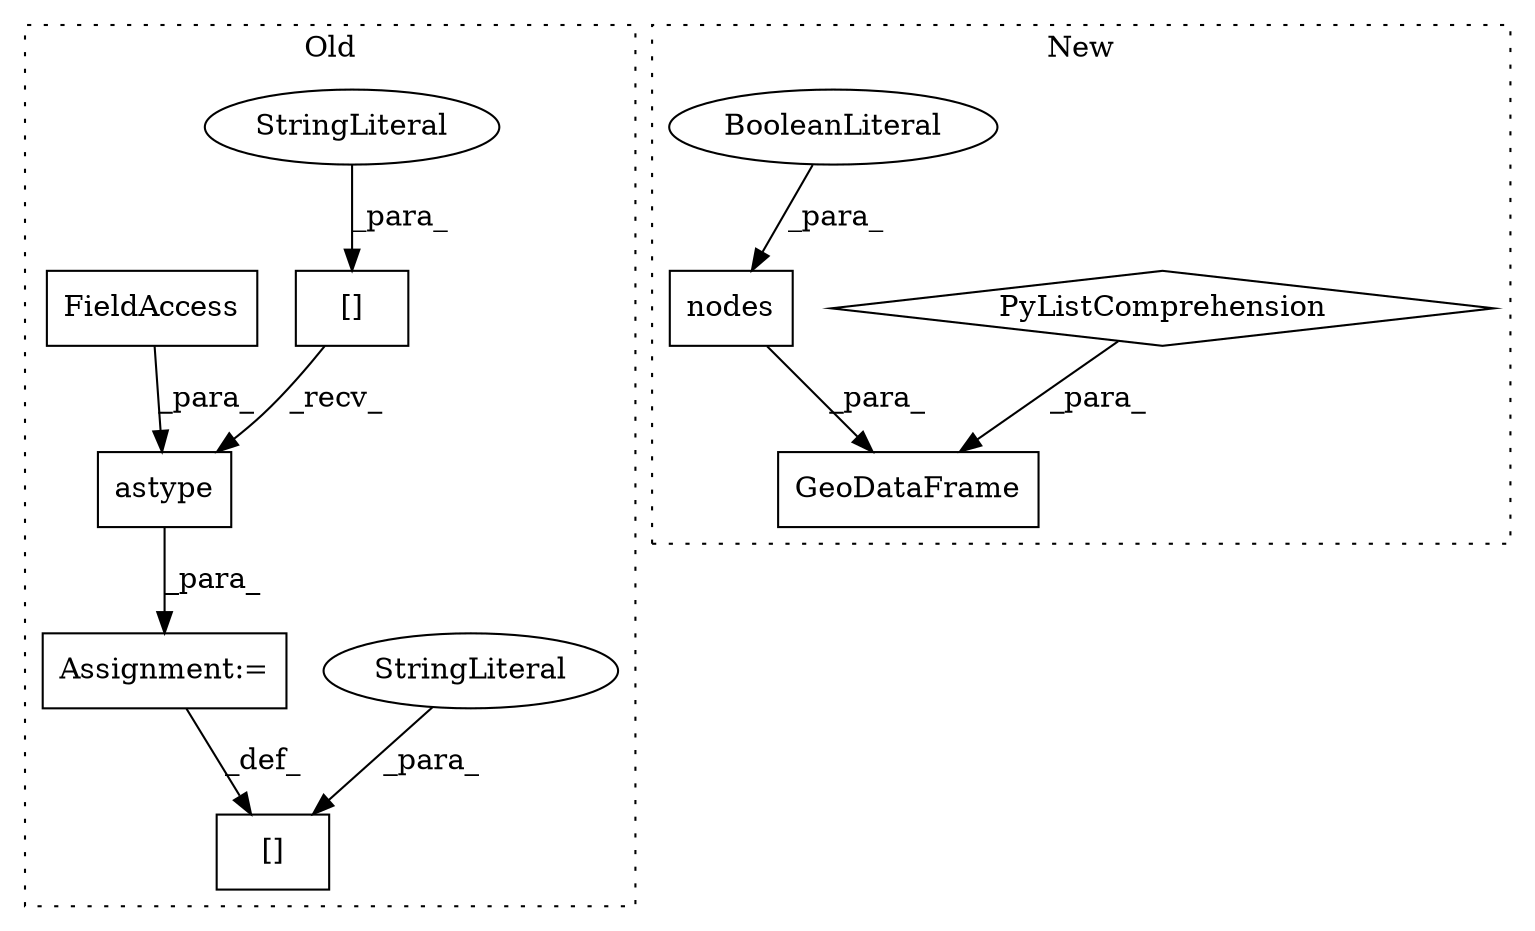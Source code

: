 digraph G {
subgraph cluster0 {
1 [label="[]" a="2" s="2778,2795" l="10,1" shape="box"];
3 [label="StringLiteral" a="45" s="2788" l="7" shape="ellipse"];
4 [label="Assignment:=" a="7" s="2796" l="1" shape="box"];
5 [label="astype" a="32" s="2816,2834" l="7,1" shape="box"];
6 [label="[]" a="2" s="2797,2814" l="10,1" shape="box"];
8 [label="StringLiteral" a="45" s="2807" l="7" shape="ellipse"];
11 [label="FieldAccess" a="22" s="2823" l="11" shape="box"];
label = "Old";
style="dotted";
}
subgraph cluster1 {
2 [label="GeoDataFrame" a="32" s="2648,2691" l="13,1" shape="box"];
7 [label="PyListComprehension" a="109" s="2511" l="117" shape="diamond"];
9 [label="nodes" a="32" s="2679,2690" l="6,1" shape="box"];
10 [label="BooleanLiteral" a="9" s="2685" l="5" shape="ellipse"];
label = "New";
style="dotted";
}
3 -> 1 [label="_para_"];
4 -> 1 [label="_def_"];
5 -> 4 [label="_para_"];
6 -> 5 [label="_recv_"];
7 -> 2 [label="_para_"];
8 -> 6 [label="_para_"];
9 -> 2 [label="_para_"];
10 -> 9 [label="_para_"];
11 -> 5 [label="_para_"];
}